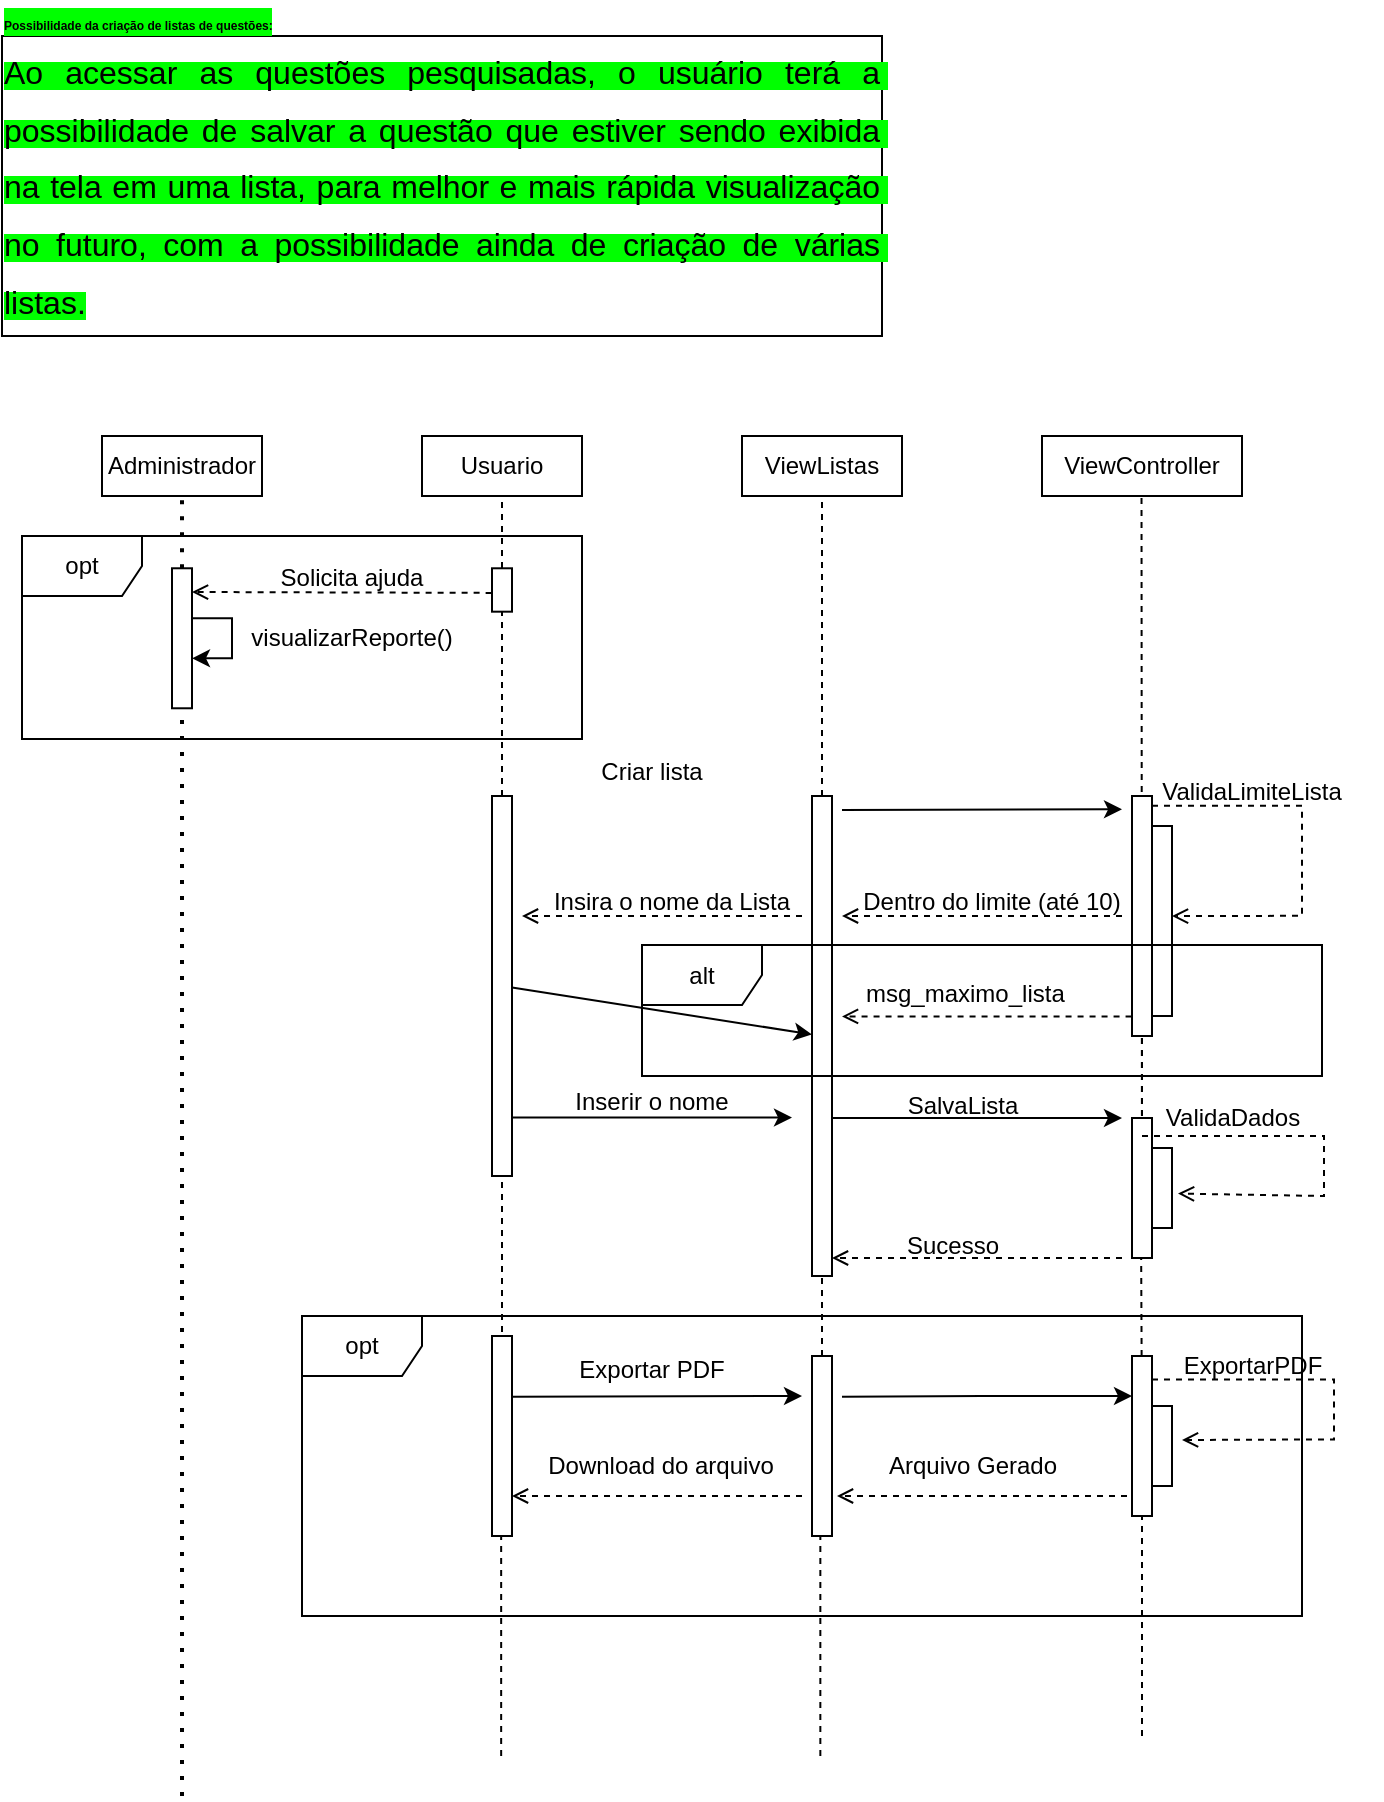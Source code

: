 <mxfile version="26.2.14">
  <diagram name="Página-1" id="BLvk0eQHxglNfP6eWdGU">
    <mxGraphModel dx="1836" dy="1047" grid="1" gridSize="10" guides="1" tooltips="1" connect="1" arrows="1" fold="1" page="1" pageScale="1" pageWidth="827" pageHeight="1169" math="0" shadow="0">
      <root>
        <mxCell id="0" />
        <mxCell id="1" parent="0" />
        <mxCell id="ODyMLqYF2nCaOZKzwvnY-1" value="&lt;span id=&quot;docs-internal-guid-a57da334-7fff-e3e3-7578-2005c0f5c0eb&quot;&gt;&lt;p style=&quot;line-height:1.8;text-align: justify;margin-top:0pt;margin-bottom:0pt;&quot; dir=&quot;ltr&quot;&gt;&lt;span style=&quot;font-family: Arial, sans-serif; background-color: rgb(0, 255, 0); font-weight: 700; font-variant-numeric: normal; font-variant-east-asian: normal; font-variant-alternates: normal; font-variant-position: normal; font-variant-emoji: normal; vertical-align: baseline; white-space-collapse: preserve;&quot;&gt;&lt;font style=&quot;font-size: 6px;&quot;&gt;Possibilidade da criação de listas de questões:&lt;/font&gt;&lt;/span&gt;&lt;/p&gt;&lt;p style=&quot;line-height:1.8;text-align: justify;margin-top:0pt;margin-bottom:0pt;&quot; dir=&quot;ltr&quot;&gt;&lt;span style=&quot;font-family: Arial, sans-serif; background-color: rgb(0, 255, 0); font-variant-numeric: normal; font-variant-east-asian: normal; font-variant-alternates: normal; font-variant-position: normal; font-variant-emoji: normal; vertical-align: baseline; white-space-collapse: preserve;&quot;&gt;&lt;font size=&quot;3&quot;&gt;Ao acessar as questões pesquisadas, o usuário terá a possibilidade de salvar a questão que estiver sendo exibida na tela em uma lista, para melhor e mais rápida visualização no futuro, com a possibilidade ainda de criação de várias listas.&lt;/font&gt;&lt;/span&gt;&lt;/p&gt;&lt;div&gt;&lt;span style=&quot;font-size: 12pt; font-family: Arial, sans-serif; background-color: rgb(0, 255, 0); font-variant-numeric: normal; font-variant-east-asian: normal; font-variant-alternates: normal; font-variant-position: normal; font-variant-emoji: normal; vertical-align: baseline; white-space-collapse: preserve;&quot;&gt;&lt;br&gt;&lt;/span&gt;&lt;/div&gt;&lt;/span&gt;" style="rounded=0;whiteSpace=wrap;html=1;" parent="1" vertex="1">
          <mxGeometry x="30" y="80" width="440" height="150" as="geometry" />
        </mxCell>
        <mxCell id="ODyMLqYF2nCaOZKzwvnY-2" value="Usuario" style="rounded=0;whiteSpace=wrap;html=1;" parent="1" vertex="1">
          <mxGeometry x="240" y="280" width="80" height="30" as="geometry" />
        </mxCell>
        <mxCell id="ODyMLqYF2nCaOZKzwvnY-4" value="" style="endArrow=none;dashed=1;html=1;rounded=0;" parent="1" source="YkKsjHE401IhQZZh_499-2" edge="1">
          <mxGeometry width="50" height="50" relative="1" as="geometry">
            <mxPoint x="280" y="680" as="sourcePoint" />
            <mxPoint x="280" y="310" as="targetPoint" />
          </mxGeometry>
        </mxCell>
        <mxCell id="YkKsjHE401IhQZZh_499-1" value="ViewListas" style="rounded=0;whiteSpace=wrap;html=1;" parent="1" vertex="1">
          <mxGeometry x="400" y="280" width="80" height="30" as="geometry" />
        </mxCell>
        <mxCell id="YkKsjHE401IhQZZh_499-3" value="" style="endArrow=none;dashed=1;html=1;rounded=0;" parent="1" target="YkKsjHE401IhQZZh_499-2" edge="1">
          <mxGeometry width="50" height="50" relative="1" as="geometry">
            <mxPoint x="280" y="800" as="sourcePoint" />
            <mxPoint x="280" y="310" as="targetPoint" />
            <Array as="points">
              <mxPoint x="280" y="730" />
            </Array>
          </mxGeometry>
        </mxCell>
        <mxCell id="YkKsjHE401IhQZZh_499-2" value="" style="rounded=0;whiteSpace=wrap;html=1;" parent="1" vertex="1">
          <mxGeometry x="275" y="460" width="10" height="190" as="geometry" />
        </mxCell>
        <mxCell id="YkKsjHE401IhQZZh_499-6" value="" style="endArrow=none;dashed=1;html=1;rounded=0;" parent="1" edge="1" source="V8U6Opk8REqJxy-VVyZn-2">
          <mxGeometry width="50" height="50" relative="1" as="geometry">
            <mxPoint x="440" y="680" as="sourcePoint" />
            <mxPoint x="440" y="310" as="targetPoint" />
          </mxGeometry>
        </mxCell>
        <mxCell id="YkKsjHE401IhQZZh_499-7" value="Administrador" style="rounded=0;whiteSpace=wrap;html=1;" parent="1" vertex="1">
          <mxGeometry x="80" y="280" width="80" height="30" as="geometry" />
        </mxCell>
        <mxCell id="YkKsjHE401IhQZZh_499-22" value="opt" style="shape=umlFrame;whiteSpace=wrap;html=1;pointerEvents=0;" parent="1" vertex="1">
          <mxGeometry x="40" y="330" width="280" height="101.5" as="geometry" />
        </mxCell>
        <mxCell id="YkKsjHE401IhQZZh_499-23" value="" style="endArrow=open;html=1;rounded=0;exitX=1.037;exitY=0.719;exitDx=0;exitDy=0;exitPerimeter=0;dashed=1;endFill=0;" parent="1" source="YkKsjHE401IhQZZh_499-26" edge="1">
          <mxGeometry width="50" height="50" relative="1" as="geometry">
            <mxPoint x="235" y="355.501" as="sourcePoint" />
            <mxPoint x="125" y="358" as="targetPoint" />
          </mxGeometry>
        </mxCell>
        <mxCell id="YkKsjHE401IhQZZh_499-25" style="edgeStyle=orthogonalEdgeStyle;rounded=0;orthogonalLoop=1;jettySize=auto;html=1;curved=0;" parent="1" source="YkKsjHE401IhQZZh_499-24" target="YkKsjHE401IhQZZh_499-24" edge="1">
          <mxGeometry relative="1" as="geometry" />
        </mxCell>
        <mxCell id="YkKsjHE401IhQZZh_499-26" value="Solicita ajuda" style="text;html=1;align=center;verticalAlign=middle;whiteSpace=wrap;rounded=0;" parent="1" vertex="1">
          <mxGeometry x="140" y="334.43" width="130" height="33.41" as="geometry" />
        </mxCell>
        <mxCell id="YkKsjHE401IhQZZh_499-27" value="visualizarReporte()" style="text;html=1;align=center;verticalAlign=middle;whiteSpace=wrap;rounded=0;" parent="1" vertex="1">
          <mxGeometry x="160" y="369.21" width="90" height="23.86" as="geometry" />
        </mxCell>
        <mxCell id="YkKsjHE401IhQZZh_499-28" value="" style="html=1;points=[[0,0,0,0,5],[0,1,0,0,-5],[1,0,0,0,5],[1,1,0,0,-5]];perimeter=orthogonalPerimeter;outlineConnect=0;targetShapes=umlLifeline;portConstraint=eastwest;newEdgeStyle={&quot;curved&quot;:0,&quot;rounded&quot;:0};" parent="1" vertex="1">
          <mxGeometry x="275" y="346.145" width="10" height="21.694" as="geometry" />
        </mxCell>
        <mxCell id="YkKsjHE401IhQZZh_499-30" value="" style="endArrow=none;dashed=1;html=1;dashPattern=1 3;strokeWidth=2;rounded=0;" parent="1" source="YkKsjHE401IhQZZh_499-24" edge="1">
          <mxGeometry width="50" height="50" relative="1" as="geometry">
            <mxPoint x="120" y="680" as="sourcePoint" />
            <mxPoint x="120" y="310" as="targetPoint" />
          </mxGeometry>
        </mxCell>
        <mxCell id="YkKsjHE401IhQZZh_499-31" value="" style="endArrow=none;dashed=1;html=1;dashPattern=1 3;strokeWidth=2;rounded=0;" parent="1" target="YkKsjHE401IhQZZh_499-24" edge="1">
          <mxGeometry width="50" height="50" relative="1" as="geometry">
            <mxPoint x="120" y="960" as="sourcePoint" />
            <mxPoint x="120" y="310" as="targetPoint" />
          </mxGeometry>
        </mxCell>
        <mxCell id="YkKsjHE401IhQZZh_499-24" value="" style="html=1;points=[[0,0,0,0,5],[0,1,0,0,-5],[1,0,0,0,5],[1,1,0,0,-5]];perimeter=orthogonalPerimeter;outlineConnect=0;targetShapes=umlLifeline;portConstraint=eastwest;newEdgeStyle={&quot;curved&quot;:0,&quot;rounded&quot;:0};" parent="1" vertex="1">
          <mxGeometry x="115" y="346.141" width="10" height="70" as="geometry" />
        </mxCell>
        <mxCell id="YkKsjHE401IhQZZh_499-32" value="ViewController" style="rounded=0;whiteSpace=wrap;html=1;" parent="1" vertex="1">
          <mxGeometry x="550" y="280" width="100" height="30" as="geometry" />
        </mxCell>
        <mxCell id="V8U6Opk8REqJxy-VVyZn-3" value="" style="endArrow=none;dashed=1;html=1;rounded=0;" edge="1" parent="1" target="V8U6Opk8REqJxy-VVyZn-2">
          <mxGeometry width="50" height="50" relative="1" as="geometry">
            <mxPoint x="440" y="800" as="sourcePoint" />
            <mxPoint x="440" y="310" as="targetPoint" />
          </mxGeometry>
        </mxCell>
        <mxCell id="V8U6Opk8REqJxy-VVyZn-2" value="" style="rounded=0;whiteSpace=wrap;html=1;" vertex="1" parent="1">
          <mxGeometry x="435" y="460" width="10" height="240" as="geometry" />
        </mxCell>
        <mxCell id="V8U6Opk8REqJxy-VVyZn-6" value="Criar lista" style="text;html=1;align=center;verticalAlign=middle;whiteSpace=wrap;rounded=0;" vertex="1" parent="1">
          <mxGeometry x="290" y="431.5" width="130" height="33.41" as="geometry" />
        </mxCell>
        <mxCell id="V8U6Opk8REqJxy-VVyZn-7" value="" style="endArrow=classic;html=1;rounded=0;" edge="1" parent="1" source="YkKsjHE401IhQZZh_499-2" target="V8U6Opk8REqJxy-VVyZn-2">
          <mxGeometry width="50" height="50" relative="1" as="geometry">
            <mxPoint x="290" y="464.91" as="sourcePoint" />
            <mxPoint x="430" y="464.91" as="targetPoint" />
          </mxGeometry>
        </mxCell>
        <mxCell id="V8U6Opk8REqJxy-VVyZn-8" value="" style="endArrow=none;dashed=1;html=1;rounded=0;" edge="1" parent="1">
          <mxGeometry width="50" height="50" relative="1" as="geometry">
            <mxPoint x="600" y="680" as="sourcePoint" />
            <mxPoint x="599.76" y="310" as="targetPoint" />
          </mxGeometry>
        </mxCell>
        <mxCell id="V8U6Opk8REqJxy-VVyZn-10" value="" style="endArrow=none;dashed=1;html=1;rounded=0;" edge="1" parent="1" target="V8U6Opk8REqJxy-VVyZn-9">
          <mxGeometry width="50" height="50" relative="1" as="geometry">
            <mxPoint x="600" y="550" as="sourcePoint" />
            <mxPoint x="599.76" y="310" as="targetPoint" />
          </mxGeometry>
        </mxCell>
        <mxCell id="V8U6Opk8REqJxy-VVyZn-9" value="" style="rounded=0;whiteSpace=wrap;html=1;" vertex="1" parent="1">
          <mxGeometry x="595" y="460" width="10" height="120" as="geometry" />
        </mxCell>
        <mxCell id="V8U6Opk8REqJxy-VVyZn-11" value="" style="endArrow=classic;html=1;rounded=0;entryX=0;entryY=0.75;entryDx=0;entryDy=0;" edge="1" parent="1" target="V8U6Opk8REqJxy-VVyZn-14">
          <mxGeometry width="50" height="50" relative="1" as="geometry">
            <mxPoint x="450" y="467" as="sourcePoint" />
            <mxPoint x="590" y="480" as="targetPoint" />
          </mxGeometry>
        </mxCell>
        <mxCell id="V8U6Opk8REqJxy-VVyZn-12" value="" style="rounded=0;whiteSpace=wrap;html=1;" vertex="1" parent="1">
          <mxGeometry x="605" y="475" width="10" height="95" as="geometry" />
        </mxCell>
        <mxCell id="V8U6Opk8REqJxy-VVyZn-13" value="" style="endArrow=open;html=1;rounded=0;exitX=1;exitY=0;exitDx=0;exitDy=0;dashed=1;endFill=0;entryX=1;entryY=0.474;entryDx=0;entryDy=0;entryPerimeter=0;" edge="1" parent="1" target="V8U6Opk8REqJxy-VVyZn-12">
          <mxGeometry width="50" height="50" relative="1" as="geometry">
            <mxPoint x="605" y="464.91" as="sourcePoint" />
            <mxPoint x="615" y="522.41" as="targetPoint" />
            <Array as="points">
              <mxPoint x="680" y="464.91" />
              <mxPoint x="680" y="519.91" />
            </Array>
          </mxGeometry>
        </mxCell>
        <mxCell id="V8U6Opk8REqJxy-VVyZn-14" value="ValidaLimiteLista" style="text;html=1;align=center;verticalAlign=middle;whiteSpace=wrap;rounded=0;" vertex="1" parent="1">
          <mxGeometry x="590" y="441.59" width="130" height="33.41" as="geometry" />
        </mxCell>
        <mxCell id="V8U6Opk8REqJxy-VVyZn-23" value="" style="endArrow=open;html=1;rounded=0;exitX=1.037;exitY=0.719;exitDx=0;exitDy=0;exitPerimeter=0;dashed=1;endFill=0;" edge="1" parent="1">
          <mxGeometry width="50" height="50" relative="1" as="geometry">
            <mxPoint x="590" y="520" as="sourcePoint" />
            <mxPoint x="450" y="520" as="targetPoint" />
          </mxGeometry>
        </mxCell>
        <mxCell id="V8U6Opk8REqJxy-VVyZn-25" value="Dentro do limite (até 10)" style="text;html=1;align=center;verticalAlign=middle;whiteSpace=wrap;rounded=0;" vertex="1" parent="1">
          <mxGeometry x="450" y="496.59" width="150" height="33.41" as="geometry" />
        </mxCell>
        <mxCell id="V8U6Opk8REqJxy-VVyZn-27" value="" style="endArrow=open;html=1;rounded=0;exitX=1.037;exitY=0.719;exitDx=0;exitDy=0;exitPerimeter=0;dashed=1;endFill=0;" edge="1" parent="1">
          <mxGeometry width="50" height="50" relative="1" as="geometry">
            <mxPoint x="430" y="520" as="sourcePoint" />
            <mxPoint x="290" y="520" as="targetPoint" />
          </mxGeometry>
        </mxCell>
        <mxCell id="V8U6Opk8REqJxy-VVyZn-28" value="Insira o nome da Lista" style="text;html=1;align=center;verticalAlign=middle;whiteSpace=wrap;rounded=0;" vertex="1" parent="1">
          <mxGeometry x="290" y="496.59" width="150" height="33.41" as="geometry" />
        </mxCell>
        <mxCell id="V8U6Opk8REqJxy-VVyZn-32" value="Inserir o nome" style="text;html=1;align=center;verticalAlign=middle;whiteSpace=wrap;rounded=0;" vertex="1" parent="1">
          <mxGeometry x="290" y="596.59" width="130" height="33.41" as="geometry" />
        </mxCell>
        <mxCell id="V8U6Opk8REqJxy-VVyZn-33" value="" style="endArrow=classic;html=1;rounded=0;" edge="1" parent="1">
          <mxGeometry width="50" height="50" relative="1" as="geometry">
            <mxPoint x="285" y="620.8" as="sourcePoint" />
            <mxPoint x="425" y="620.8" as="targetPoint" />
          </mxGeometry>
        </mxCell>
        <mxCell id="V8U6Opk8REqJxy-VVyZn-36" value="SalvaLista" style="text;html=1;align=center;verticalAlign=middle;resizable=0;points=[];autosize=1;strokeColor=none;fillColor=none;" vertex="1" parent="1">
          <mxGeometry x="470" y="600" width="80" height="30" as="geometry" />
        </mxCell>
        <mxCell id="V8U6Opk8REqJxy-VVyZn-41" value="" style="rounded=0;whiteSpace=wrap;html=1;" vertex="1" parent="1">
          <mxGeometry x="595" y="621" width="10" height="70" as="geometry" />
        </mxCell>
        <mxCell id="V8U6Opk8REqJxy-VVyZn-42" value="" style="endArrow=none;dashed=1;html=1;rounded=0;" edge="1" parent="1" source="V8U6Opk8REqJxy-VVyZn-65">
          <mxGeometry width="50" height="50" relative="1" as="geometry">
            <mxPoint x="600" y="930" as="sourcePoint" />
            <mxPoint x="599.59" y="691" as="targetPoint" />
          </mxGeometry>
        </mxCell>
        <mxCell id="V8U6Opk8REqJxy-VVyZn-43" value="alt" style="shape=umlFrame;whiteSpace=wrap;html=1;pointerEvents=0;" vertex="1" parent="1">
          <mxGeometry x="350" y="534.5" width="340" height="65.5" as="geometry" />
        </mxCell>
        <mxCell id="V8U6Opk8REqJxy-VVyZn-44" value="" style="endArrow=classic;html=1;rounded=0;" edge="1" parent="1">
          <mxGeometry width="50" height="50" relative="1" as="geometry">
            <mxPoint x="445" y="621.0" as="sourcePoint" />
            <mxPoint x="590" y="621" as="targetPoint" />
          </mxGeometry>
        </mxCell>
        <mxCell id="V8U6Opk8REqJxy-VVyZn-45" value="" style="endArrow=open;html=1;rounded=0;dashed=1;endFill=0;entryX=1.3;entryY=0.57;entryDx=0;entryDy=0;entryPerimeter=0;" edge="1" parent="1" target="V8U6Opk8REqJxy-VVyZn-46">
          <mxGeometry width="50" height="50" relative="1" as="geometry">
            <mxPoint x="600" y="630" as="sourcePoint" />
            <mxPoint x="625.5" y="663" as="targetPoint" />
            <Array as="points">
              <mxPoint x="691" y="630" />
              <mxPoint x="691" y="660" />
            </Array>
          </mxGeometry>
        </mxCell>
        <mxCell id="V8U6Opk8REqJxy-VVyZn-46" value="" style="rounded=0;whiteSpace=wrap;html=1;" vertex="1" parent="1">
          <mxGeometry x="605" y="636" width="10" height="40" as="geometry" />
        </mxCell>
        <mxCell id="V8U6Opk8REqJxy-VVyZn-48" value="ValidaDados" style="text;html=1;align=center;verticalAlign=middle;resizable=0;points=[];autosize=1;strokeColor=none;fillColor=none;" vertex="1" parent="1">
          <mxGeometry x="600" y="606" width="90" height="30" as="geometry" />
        </mxCell>
        <mxCell id="V8U6Opk8REqJxy-VVyZn-49" value="" style="endArrow=open;html=1;rounded=0;dashed=1;endFill=0;" edge="1" parent="1">
          <mxGeometry width="50" height="50" relative="1" as="geometry">
            <mxPoint x="590" y="691" as="sourcePoint" />
            <mxPoint x="445" y="691" as="targetPoint" />
          </mxGeometry>
        </mxCell>
        <mxCell id="V8U6Opk8REqJxy-VVyZn-50" value="Sucesso" style="text;html=1;align=center;verticalAlign=middle;resizable=0;points=[];autosize=1;strokeColor=none;fillColor=none;" vertex="1" parent="1">
          <mxGeometry x="470" y="670" width="70" height="30" as="geometry" />
        </mxCell>
        <mxCell id="V8U6Opk8REqJxy-VVyZn-53" value="" style="endArrow=none;dashed=1;html=1;rounded=0;" edge="1" parent="1">
          <mxGeometry width="50" height="50" relative="1" as="geometry">
            <mxPoint x="600" y="620" as="sourcePoint" />
            <mxPoint x="600" y="580" as="targetPoint" />
          </mxGeometry>
        </mxCell>
        <mxCell id="V8U6Opk8REqJxy-VVyZn-54" value="&lt;b style=&quot;font-weight:normal;&quot; id=&quot;docs-internal-guid-245c9a75-7fff-a788-f105-0794429abbf5&quot;&gt;&lt;span style=&quot;font-family: Arial, sans-serif; color: rgb(0, 0, 0); background-color: transparent; font-weight: 400; font-style: normal; font-variant: normal; text-decoration: none; vertical-align: baseline; white-space: pre-wrap;&quot;&gt;&lt;font&gt;msg_maximo_lista&lt;/font&gt;&lt;/span&gt;&lt;/b&gt;" style="text;whiteSpace=wrap;html=1;" vertex="1" parent="1">
          <mxGeometry x="460" y="545" width="165" height="20" as="geometry" />
        </mxCell>
        <mxCell id="V8U6Opk8REqJxy-VVyZn-55" value="" style="endArrow=open;html=1;rounded=0;exitX=-0.022;exitY=0.919;exitDx=0;exitDy=0;exitPerimeter=0;dashed=1;endFill=0;" edge="1" parent="1" source="V8U6Opk8REqJxy-VVyZn-9">
          <mxGeometry width="50" height="50" relative="1" as="geometry">
            <mxPoint x="580" y="570" as="sourcePoint" />
            <mxPoint x="450" y="570.19" as="targetPoint" />
          </mxGeometry>
        </mxCell>
        <mxCell id="V8U6Opk8REqJxy-VVyZn-57" value="" style="rounded=0;whiteSpace=wrap;html=1;" vertex="1" parent="1">
          <mxGeometry x="275" y="730" width="10" height="100" as="geometry" />
        </mxCell>
        <mxCell id="V8U6Opk8REqJxy-VVyZn-58" value="Exportar PDF" style="text;html=1;align=center;verticalAlign=middle;whiteSpace=wrap;rounded=0;" vertex="1" parent="1">
          <mxGeometry x="290" y="730" width="130" height="33.41" as="geometry" />
        </mxCell>
        <mxCell id="V8U6Opk8REqJxy-VVyZn-63" value="" style="endArrow=classic;html=1;rounded=0;exitX=0;exitY=1;exitDx=0;exitDy=0;" edge="1" parent="1">
          <mxGeometry width="50" height="50" relative="1" as="geometry">
            <mxPoint x="285.0" y="760.41" as="sourcePoint" />
            <mxPoint x="430" y="760" as="targetPoint" />
          </mxGeometry>
        </mxCell>
        <mxCell id="V8U6Opk8REqJxy-VVyZn-64" value="" style="rounded=0;whiteSpace=wrap;html=1;" vertex="1" parent="1">
          <mxGeometry x="435" y="740" width="10" height="90" as="geometry" />
        </mxCell>
        <mxCell id="V8U6Opk8REqJxy-VVyZn-66" value="" style="endArrow=none;dashed=1;html=1;rounded=0;" edge="1" parent="1" target="V8U6Opk8REqJxy-VVyZn-65">
          <mxGeometry width="50" height="50" relative="1" as="geometry">
            <mxPoint x="600" y="930" as="sourcePoint" />
            <mxPoint x="599.59" y="691" as="targetPoint" />
          </mxGeometry>
        </mxCell>
        <mxCell id="V8U6Opk8REqJxy-VVyZn-65" value="" style="rounded=0;whiteSpace=wrap;html=1;" vertex="1" parent="1">
          <mxGeometry x="595" y="740" width="10" height="80" as="geometry" />
        </mxCell>
        <mxCell id="V8U6Opk8REqJxy-VVyZn-67" value="opt" style="shape=umlFrame;whiteSpace=wrap;html=1;pointerEvents=0;" vertex="1" parent="1">
          <mxGeometry x="180" y="720" width="500" height="150" as="geometry" />
        </mxCell>
        <mxCell id="V8U6Opk8REqJxy-VVyZn-68" value="" style="endArrow=open;html=1;rounded=0;dashed=1;endFill=0;" edge="1" parent="1">
          <mxGeometry width="50" height="50" relative="1" as="geometry">
            <mxPoint x="592.5" y="810" as="sourcePoint" />
            <mxPoint x="447.5" y="810" as="targetPoint" />
          </mxGeometry>
        </mxCell>
        <mxCell id="V8U6Opk8REqJxy-VVyZn-70" value="Arquivo Gerado" style="text;html=1;align=center;verticalAlign=middle;resizable=0;points=[];autosize=1;strokeColor=none;fillColor=none;" vertex="1" parent="1">
          <mxGeometry x="460" y="780" width="110" height="30" as="geometry" />
        </mxCell>
        <mxCell id="V8U6Opk8REqJxy-VVyZn-71" value="" style="endArrow=classic;html=1;rounded=0;exitX=0;exitY=1;exitDx=0;exitDy=0;" edge="1" parent="1">
          <mxGeometry width="50" height="50" relative="1" as="geometry">
            <mxPoint x="450.0" y="760.41" as="sourcePoint" />
            <mxPoint x="595" y="760" as="targetPoint" />
            <Array as="points">
              <mxPoint x="520" y="760" />
            </Array>
          </mxGeometry>
        </mxCell>
        <mxCell id="V8U6Opk8REqJxy-VVyZn-72" value="" style="endArrow=open;html=1;rounded=0;dashed=1;endFill=0;" edge="1" parent="1">
          <mxGeometry width="50" height="50" relative="1" as="geometry">
            <mxPoint x="430" y="810" as="sourcePoint" />
            <mxPoint x="285" y="810" as="targetPoint" />
          </mxGeometry>
        </mxCell>
        <mxCell id="V8U6Opk8REqJxy-VVyZn-73" value="" style="endArrow=none;dashed=1;html=1;rounded=0;" edge="1" parent="1">
          <mxGeometry width="50" height="50" relative="1" as="geometry">
            <mxPoint x="439.17" y="940" as="sourcePoint" />
            <mxPoint x="439.17" y="830" as="targetPoint" />
          </mxGeometry>
        </mxCell>
        <mxCell id="V8U6Opk8REqJxy-VVyZn-74" value="" style="endArrow=none;dashed=1;html=1;rounded=0;" edge="1" parent="1">
          <mxGeometry width="50" height="50" relative="1" as="geometry">
            <mxPoint x="279.58" y="940" as="sourcePoint" />
            <mxPoint x="279.58" y="830" as="targetPoint" />
          </mxGeometry>
        </mxCell>
        <mxCell id="V8U6Opk8REqJxy-VVyZn-75" value="" style="endArrow=open;html=1;rounded=0;dashed=1;endFill=0;" edge="1" parent="1">
          <mxGeometry width="50" height="50" relative="1" as="geometry">
            <mxPoint x="605" y="751.71" as="sourcePoint" />
            <mxPoint x="620" y="782" as="targetPoint" />
            <Array as="points">
              <mxPoint x="696" y="751.71" />
              <mxPoint x="696" y="781.71" />
            </Array>
          </mxGeometry>
        </mxCell>
        <mxCell id="V8U6Opk8REqJxy-VVyZn-76" value="" style="rounded=0;whiteSpace=wrap;html=1;" vertex="1" parent="1">
          <mxGeometry x="605" y="765" width="10" height="40" as="geometry" />
        </mxCell>
        <mxCell id="V8U6Opk8REqJxy-VVyZn-77" value="ExportarPDF" style="text;html=1;align=center;verticalAlign=middle;resizable=0;points=[];autosize=1;strokeColor=none;fillColor=none;" vertex="1" parent="1">
          <mxGeometry x="610" y="730" width="90" height="30" as="geometry" />
        </mxCell>
        <mxCell id="V8U6Opk8REqJxy-VVyZn-80" value="Download do arquivo" style="text;html=1;align=center;verticalAlign=middle;resizable=0;points=[];autosize=1;strokeColor=none;fillColor=none;" vertex="1" parent="1">
          <mxGeometry x="288.5" y="780" width="140" height="30" as="geometry" />
        </mxCell>
      </root>
    </mxGraphModel>
  </diagram>
</mxfile>
